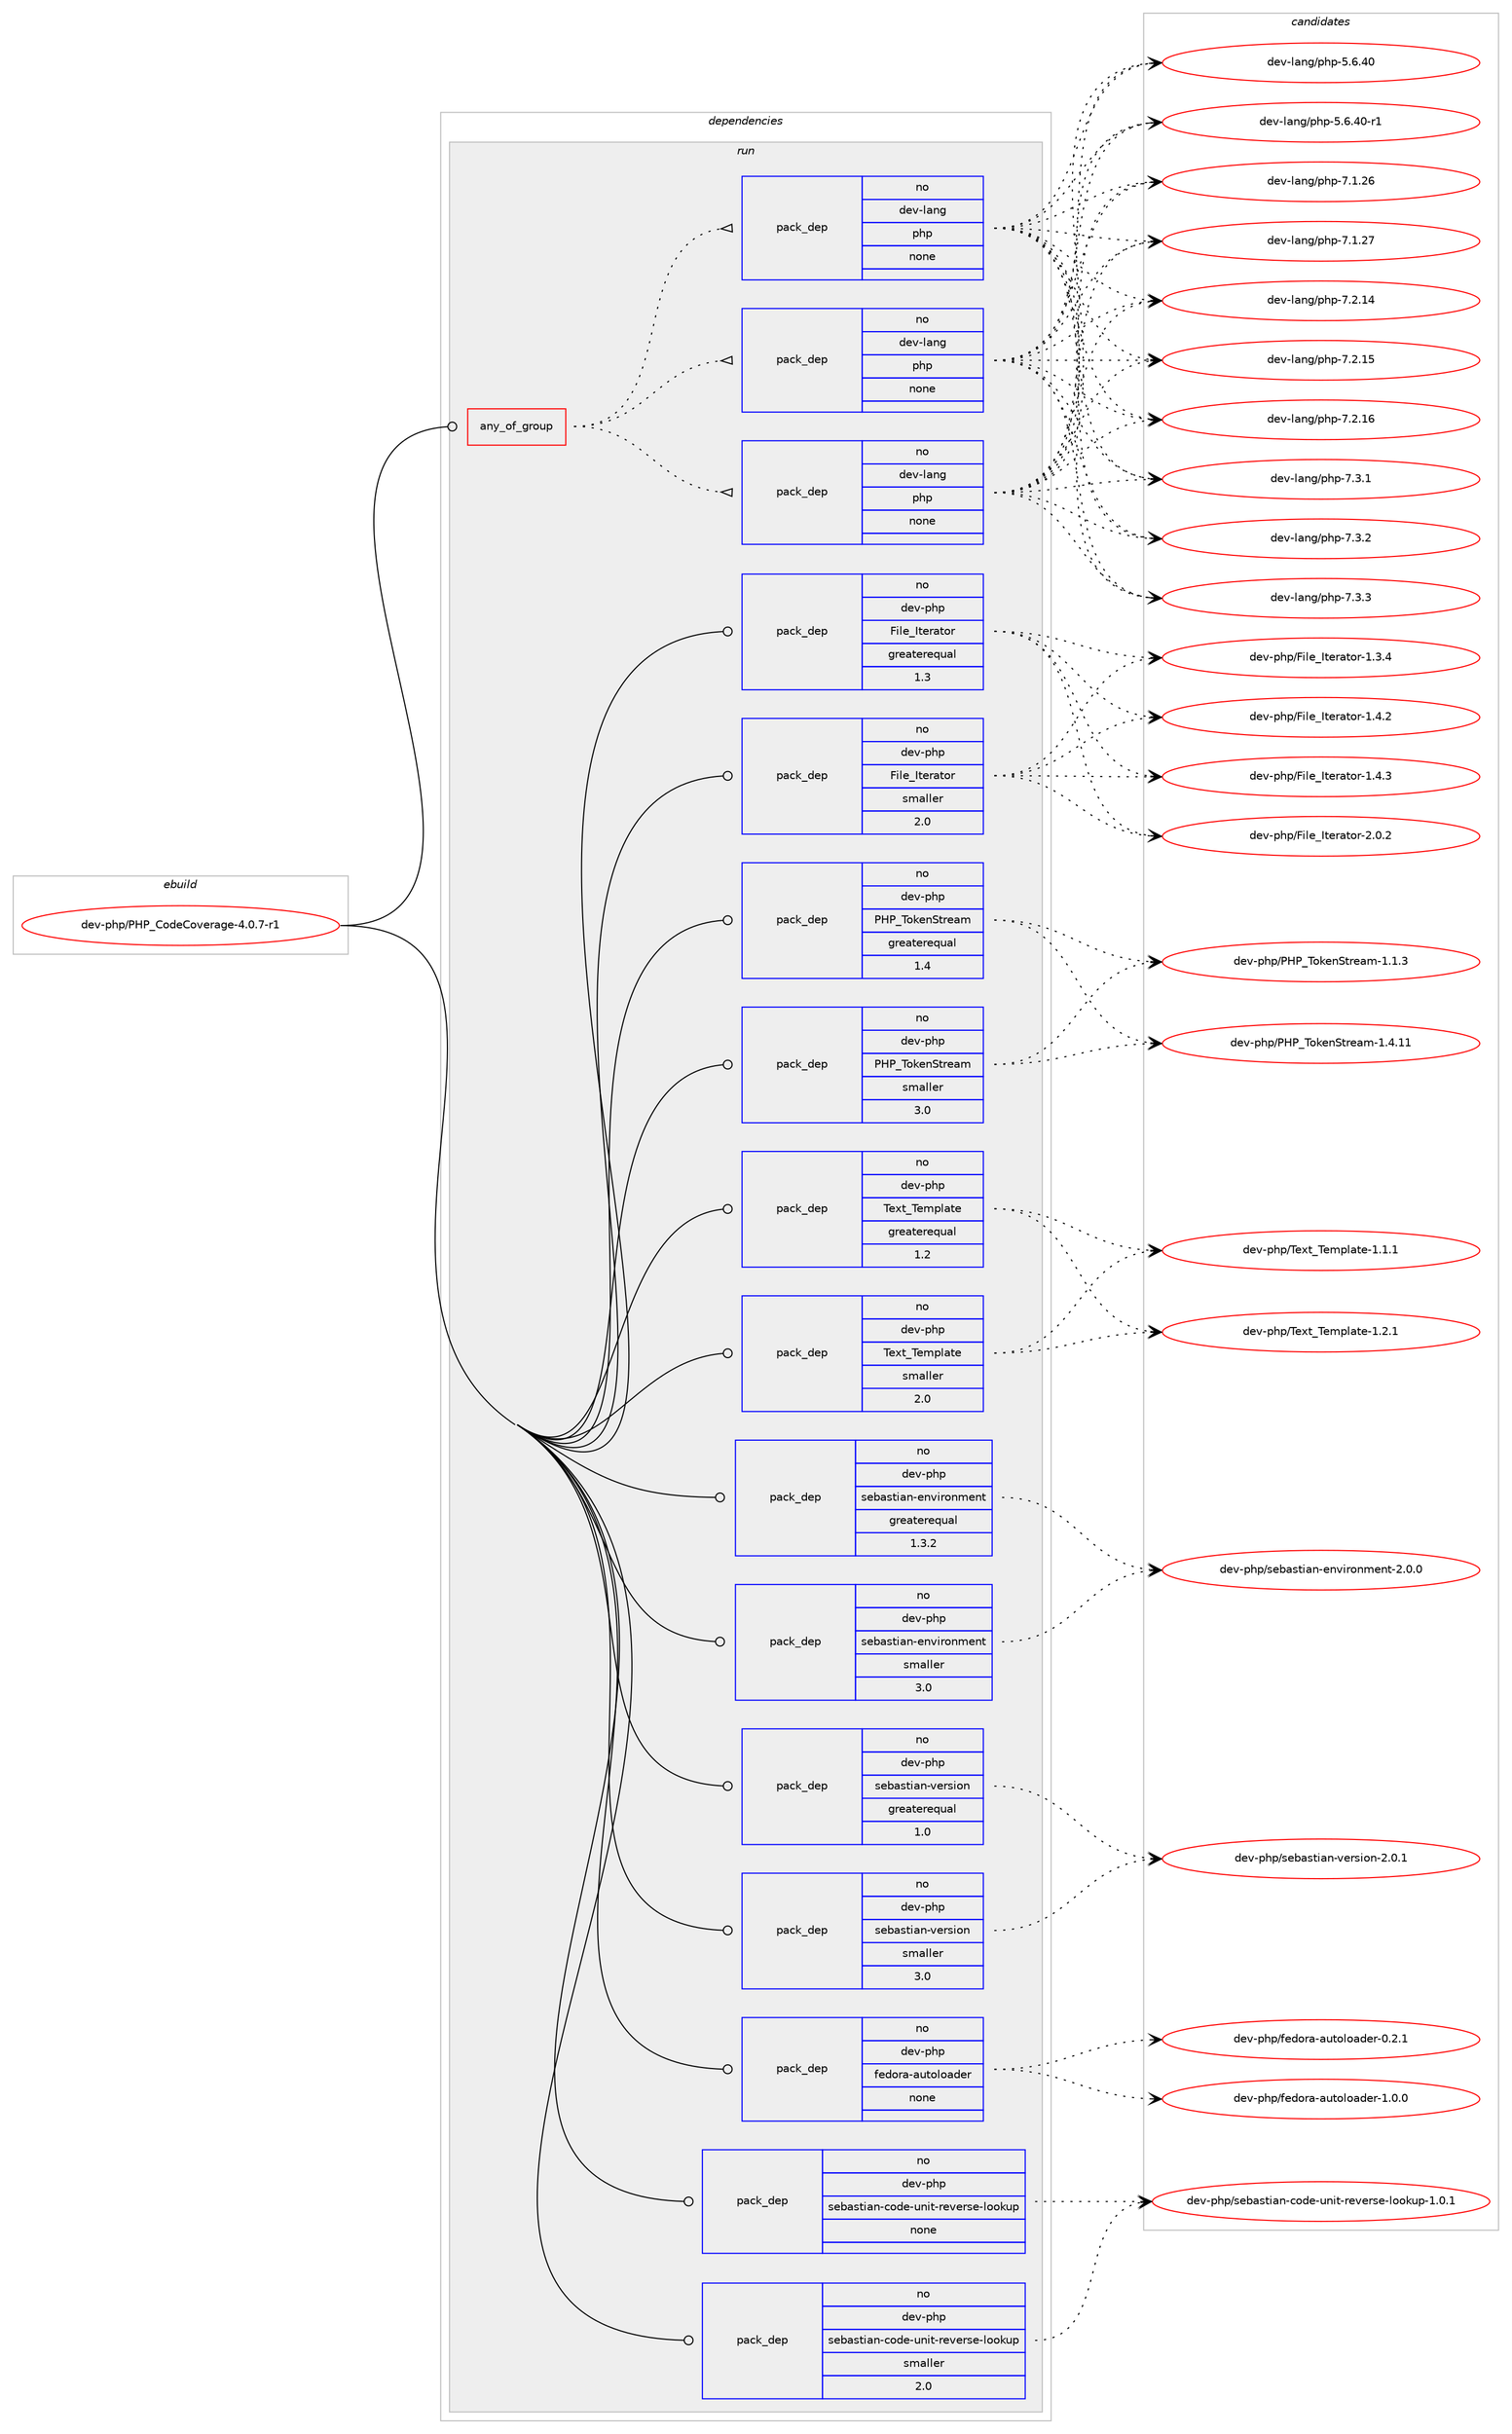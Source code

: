 digraph prolog {

# *************
# Graph options
# *************

newrank=true;
concentrate=true;
compound=true;
graph [rankdir=LR,fontname=Helvetica,fontsize=10,ranksep=1.5];#, ranksep=2.5, nodesep=0.2];
edge  [arrowhead=vee];
node  [fontname=Helvetica,fontsize=10];

# **********
# The ebuild
# **********

subgraph cluster_leftcol {
color=gray;
rank=same;
label=<<i>ebuild</i>>;
id [label="dev-php/PHP_CodeCoverage-4.0.7-r1", color=red, width=4, href="../dev-php/PHP_CodeCoverage-4.0.7-r1.svg"];
}

# ****************
# The dependencies
# ****************

subgraph cluster_midcol {
color=gray;
label=<<i>dependencies</i>>;
subgraph cluster_compile {
fillcolor="#eeeeee";
style=filled;
label=<<i>compile</i>>;
}
subgraph cluster_compileandrun {
fillcolor="#eeeeee";
style=filled;
label=<<i>compile and run</i>>;
}
subgraph cluster_run {
fillcolor="#eeeeee";
style=filled;
label=<<i>run</i>>;
subgraph any22503 {
dependency1392685 [label=<<TABLE BORDER="0" CELLBORDER="1" CELLSPACING="0" CELLPADDING="4"><TR><TD CELLPADDING="10">any_of_group</TD></TR></TABLE>>, shape=none, color=red];subgraph pack1000335 {
dependency1392686 [label=<<TABLE BORDER="0" CELLBORDER="1" CELLSPACING="0" CELLPADDING="4" WIDTH="220"><TR><TD ROWSPAN="6" CELLPADDING="30">pack_dep</TD></TR><TR><TD WIDTH="110">no</TD></TR><TR><TD>dev-lang</TD></TR><TR><TD>php</TD></TR><TR><TD>none</TD></TR><TR><TD></TD></TR></TABLE>>, shape=none, color=blue];
}
dependency1392685:e -> dependency1392686:w [weight=20,style="dotted",arrowhead="oinv"];
subgraph pack1000336 {
dependency1392687 [label=<<TABLE BORDER="0" CELLBORDER="1" CELLSPACING="0" CELLPADDING="4" WIDTH="220"><TR><TD ROWSPAN="6" CELLPADDING="30">pack_dep</TD></TR><TR><TD WIDTH="110">no</TD></TR><TR><TD>dev-lang</TD></TR><TR><TD>php</TD></TR><TR><TD>none</TD></TR><TR><TD></TD></TR></TABLE>>, shape=none, color=blue];
}
dependency1392685:e -> dependency1392687:w [weight=20,style="dotted",arrowhead="oinv"];
subgraph pack1000337 {
dependency1392688 [label=<<TABLE BORDER="0" CELLBORDER="1" CELLSPACING="0" CELLPADDING="4" WIDTH="220"><TR><TD ROWSPAN="6" CELLPADDING="30">pack_dep</TD></TR><TR><TD WIDTH="110">no</TD></TR><TR><TD>dev-lang</TD></TR><TR><TD>php</TD></TR><TR><TD>none</TD></TR><TR><TD></TD></TR></TABLE>>, shape=none, color=blue];
}
dependency1392685:e -> dependency1392688:w [weight=20,style="dotted",arrowhead="oinv"];
}
id:e -> dependency1392685:w [weight=20,style="solid",arrowhead="odot"];
subgraph pack1000338 {
dependency1392689 [label=<<TABLE BORDER="0" CELLBORDER="1" CELLSPACING="0" CELLPADDING="4" WIDTH="220"><TR><TD ROWSPAN="6" CELLPADDING="30">pack_dep</TD></TR><TR><TD WIDTH="110">no</TD></TR><TR><TD>dev-php</TD></TR><TR><TD>File_Iterator</TD></TR><TR><TD>greaterequal</TD></TR><TR><TD>1.3</TD></TR></TABLE>>, shape=none, color=blue];
}
id:e -> dependency1392689:w [weight=20,style="solid",arrowhead="odot"];
subgraph pack1000339 {
dependency1392690 [label=<<TABLE BORDER="0" CELLBORDER="1" CELLSPACING="0" CELLPADDING="4" WIDTH="220"><TR><TD ROWSPAN="6" CELLPADDING="30">pack_dep</TD></TR><TR><TD WIDTH="110">no</TD></TR><TR><TD>dev-php</TD></TR><TR><TD>File_Iterator</TD></TR><TR><TD>smaller</TD></TR><TR><TD>2.0</TD></TR></TABLE>>, shape=none, color=blue];
}
id:e -> dependency1392690:w [weight=20,style="solid",arrowhead="odot"];
subgraph pack1000340 {
dependency1392691 [label=<<TABLE BORDER="0" CELLBORDER="1" CELLSPACING="0" CELLPADDING="4" WIDTH="220"><TR><TD ROWSPAN="6" CELLPADDING="30">pack_dep</TD></TR><TR><TD WIDTH="110">no</TD></TR><TR><TD>dev-php</TD></TR><TR><TD>PHP_TokenStream</TD></TR><TR><TD>greaterequal</TD></TR><TR><TD>1.4</TD></TR></TABLE>>, shape=none, color=blue];
}
id:e -> dependency1392691:w [weight=20,style="solid",arrowhead="odot"];
subgraph pack1000341 {
dependency1392692 [label=<<TABLE BORDER="0" CELLBORDER="1" CELLSPACING="0" CELLPADDING="4" WIDTH="220"><TR><TD ROWSPAN="6" CELLPADDING="30">pack_dep</TD></TR><TR><TD WIDTH="110">no</TD></TR><TR><TD>dev-php</TD></TR><TR><TD>PHP_TokenStream</TD></TR><TR><TD>smaller</TD></TR><TR><TD>3.0</TD></TR></TABLE>>, shape=none, color=blue];
}
id:e -> dependency1392692:w [weight=20,style="solid",arrowhead="odot"];
subgraph pack1000342 {
dependency1392693 [label=<<TABLE BORDER="0" CELLBORDER="1" CELLSPACING="0" CELLPADDING="4" WIDTH="220"><TR><TD ROWSPAN="6" CELLPADDING="30">pack_dep</TD></TR><TR><TD WIDTH="110">no</TD></TR><TR><TD>dev-php</TD></TR><TR><TD>Text_Template</TD></TR><TR><TD>greaterequal</TD></TR><TR><TD>1.2</TD></TR></TABLE>>, shape=none, color=blue];
}
id:e -> dependency1392693:w [weight=20,style="solid",arrowhead="odot"];
subgraph pack1000343 {
dependency1392694 [label=<<TABLE BORDER="0" CELLBORDER="1" CELLSPACING="0" CELLPADDING="4" WIDTH="220"><TR><TD ROWSPAN="6" CELLPADDING="30">pack_dep</TD></TR><TR><TD WIDTH="110">no</TD></TR><TR><TD>dev-php</TD></TR><TR><TD>Text_Template</TD></TR><TR><TD>smaller</TD></TR><TR><TD>2.0</TD></TR></TABLE>>, shape=none, color=blue];
}
id:e -> dependency1392694:w [weight=20,style="solid",arrowhead="odot"];
subgraph pack1000344 {
dependency1392695 [label=<<TABLE BORDER="0" CELLBORDER="1" CELLSPACING="0" CELLPADDING="4" WIDTH="220"><TR><TD ROWSPAN="6" CELLPADDING="30">pack_dep</TD></TR><TR><TD WIDTH="110">no</TD></TR><TR><TD>dev-php</TD></TR><TR><TD>fedora-autoloader</TD></TR><TR><TD>none</TD></TR><TR><TD></TD></TR></TABLE>>, shape=none, color=blue];
}
id:e -> dependency1392695:w [weight=20,style="solid",arrowhead="odot"];
subgraph pack1000345 {
dependency1392696 [label=<<TABLE BORDER="0" CELLBORDER="1" CELLSPACING="0" CELLPADDING="4" WIDTH="220"><TR><TD ROWSPAN="6" CELLPADDING="30">pack_dep</TD></TR><TR><TD WIDTH="110">no</TD></TR><TR><TD>dev-php</TD></TR><TR><TD>sebastian-code-unit-reverse-lookup</TD></TR><TR><TD>none</TD></TR><TR><TD></TD></TR></TABLE>>, shape=none, color=blue];
}
id:e -> dependency1392696:w [weight=20,style="solid",arrowhead="odot"];
subgraph pack1000346 {
dependency1392697 [label=<<TABLE BORDER="0" CELLBORDER="1" CELLSPACING="0" CELLPADDING="4" WIDTH="220"><TR><TD ROWSPAN="6" CELLPADDING="30">pack_dep</TD></TR><TR><TD WIDTH="110">no</TD></TR><TR><TD>dev-php</TD></TR><TR><TD>sebastian-code-unit-reverse-lookup</TD></TR><TR><TD>smaller</TD></TR><TR><TD>2.0</TD></TR></TABLE>>, shape=none, color=blue];
}
id:e -> dependency1392697:w [weight=20,style="solid",arrowhead="odot"];
subgraph pack1000347 {
dependency1392698 [label=<<TABLE BORDER="0" CELLBORDER="1" CELLSPACING="0" CELLPADDING="4" WIDTH="220"><TR><TD ROWSPAN="6" CELLPADDING="30">pack_dep</TD></TR><TR><TD WIDTH="110">no</TD></TR><TR><TD>dev-php</TD></TR><TR><TD>sebastian-environment</TD></TR><TR><TD>greaterequal</TD></TR><TR><TD>1.3.2</TD></TR></TABLE>>, shape=none, color=blue];
}
id:e -> dependency1392698:w [weight=20,style="solid",arrowhead="odot"];
subgraph pack1000348 {
dependency1392699 [label=<<TABLE BORDER="0" CELLBORDER="1" CELLSPACING="0" CELLPADDING="4" WIDTH="220"><TR><TD ROWSPAN="6" CELLPADDING="30">pack_dep</TD></TR><TR><TD WIDTH="110">no</TD></TR><TR><TD>dev-php</TD></TR><TR><TD>sebastian-environment</TD></TR><TR><TD>smaller</TD></TR><TR><TD>3.0</TD></TR></TABLE>>, shape=none, color=blue];
}
id:e -> dependency1392699:w [weight=20,style="solid",arrowhead="odot"];
subgraph pack1000349 {
dependency1392700 [label=<<TABLE BORDER="0" CELLBORDER="1" CELLSPACING="0" CELLPADDING="4" WIDTH="220"><TR><TD ROWSPAN="6" CELLPADDING="30">pack_dep</TD></TR><TR><TD WIDTH="110">no</TD></TR><TR><TD>dev-php</TD></TR><TR><TD>sebastian-version</TD></TR><TR><TD>greaterequal</TD></TR><TR><TD>1.0</TD></TR></TABLE>>, shape=none, color=blue];
}
id:e -> dependency1392700:w [weight=20,style="solid",arrowhead="odot"];
subgraph pack1000350 {
dependency1392701 [label=<<TABLE BORDER="0" CELLBORDER="1" CELLSPACING="0" CELLPADDING="4" WIDTH="220"><TR><TD ROWSPAN="6" CELLPADDING="30">pack_dep</TD></TR><TR><TD WIDTH="110">no</TD></TR><TR><TD>dev-php</TD></TR><TR><TD>sebastian-version</TD></TR><TR><TD>smaller</TD></TR><TR><TD>3.0</TD></TR></TABLE>>, shape=none, color=blue];
}
id:e -> dependency1392701:w [weight=20,style="solid",arrowhead="odot"];
}
}

# **************
# The candidates
# **************

subgraph cluster_choices {
rank=same;
color=gray;
label=<<i>candidates</i>>;

subgraph choice1000335 {
color=black;
nodesep=1;
choice10010111845108971101034711210411245534654465248 [label="dev-lang/php-5.6.40", color=red, width=4,href="../dev-lang/php-5.6.40.svg"];
choice100101118451089711010347112104112455346544652484511449 [label="dev-lang/php-5.6.40-r1", color=red, width=4,href="../dev-lang/php-5.6.40-r1.svg"];
choice10010111845108971101034711210411245554649465054 [label="dev-lang/php-7.1.26", color=red, width=4,href="../dev-lang/php-7.1.26.svg"];
choice10010111845108971101034711210411245554649465055 [label="dev-lang/php-7.1.27", color=red, width=4,href="../dev-lang/php-7.1.27.svg"];
choice10010111845108971101034711210411245554650464952 [label="dev-lang/php-7.2.14", color=red, width=4,href="../dev-lang/php-7.2.14.svg"];
choice10010111845108971101034711210411245554650464953 [label="dev-lang/php-7.2.15", color=red, width=4,href="../dev-lang/php-7.2.15.svg"];
choice10010111845108971101034711210411245554650464954 [label="dev-lang/php-7.2.16", color=red, width=4,href="../dev-lang/php-7.2.16.svg"];
choice100101118451089711010347112104112455546514649 [label="dev-lang/php-7.3.1", color=red, width=4,href="../dev-lang/php-7.3.1.svg"];
choice100101118451089711010347112104112455546514650 [label="dev-lang/php-7.3.2", color=red, width=4,href="../dev-lang/php-7.3.2.svg"];
choice100101118451089711010347112104112455546514651 [label="dev-lang/php-7.3.3", color=red, width=4,href="../dev-lang/php-7.3.3.svg"];
dependency1392686:e -> choice10010111845108971101034711210411245534654465248:w [style=dotted,weight="100"];
dependency1392686:e -> choice100101118451089711010347112104112455346544652484511449:w [style=dotted,weight="100"];
dependency1392686:e -> choice10010111845108971101034711210411245554649465054:w [style=dotted,weight="100"];
dependency1392686:e -> choice10010111845108971101034711210411245554649465055:w [style=dotted,weight="100"];
dependency1392686:e -> choice10010111845108971101034711210411245554650464952:w [style=dotted,weight="100"];
dependency1392686:e -> choice10010111845108971101034711210411245554650464953:w [style=dotted,weight="100"];
dependency1392686:e -> choice10010111845108971101034711210411245554650464954:w [style=dotted,weight="100"];
dependency1392686:e -> choice100101118451089711010347112104112455546514649:w [style=dotted,weight="100"];
dependency1392686:e -> choice100101118451089711010347112104112455546514650:w [style=dotted,weight="100"];
dependency1392686:e -> choice100101118451089711010347112104112455546514651:w [style=dotted,weight="100"];
}
subgraph choice1000336 {
color=black;
nodesep=1;
choice10010111845108971101034711210411245534654465248 [label="dev-lang/php-5.6.40", color=red, width=4,href="../dev-lang/php-5.6.40.svg"];
choice100101118451089711010347112104112455346544652484511449 [label="dev-lang/php-5.6.40-r1", color=red, width=4,href="../dev-lang/php-5.6.40-r1.svg"];
choice10010111845108971101034711210411245554649465054 [label="dev-lang/php-7.1.26", color=red, width=4,href="../dev-lang/php-7.1.26.svg"];
choice10010111845108971101034711210411245554649465055 [label="dev-lang/php-7.1.27", color=red, width=4,href="../dev-lang/php-7.1.27.svg"];
choice10010111845108971101034711210411245554650464952 [label="dev-lang/php-7.2.14", color=red, width=4,href="../dev-lang/php-7.2.14.svg"];
choice10010111845108971101034711210411245554650464953 [label="dev-lang/php-7.2.15", color=red, width=4,href="../dev-lang/php-7.2.15.svg"];
choice10010111845108971101034711210411245554650464954 [label="dev-lang/php-7.2.16", color=red, width=4,href="../dev-lang/php-7.2.16.svg"];
choice100101118451089711010347112104112455546514649 [label="dev-lang/php-7.3.1", color=red, width=4,href="../dev-lang/php-7.3.1.svg"];
choice100101118451089711010347112104112455546514650 [label="dev-lang/php-7.3.2", color=red, width=4,href="../dev-lang/php-7.3.2.svg"];
choice100101118451089711010347112104112455546514651 [label="dev-lang/php-7.3.3", color=red, width=4,href="../dev-lang/php-7.3.3.svg"];
dependency1392687:e -> choice10010111845108971101034711210411245534654465248:w [style=dotted,weight="100"];
dependency1392687:e -> choice100101118451089711010347112104112455346544652484511449:w [style=dotted,weight="100"];
dependency1392687:e -> choice10010111845108971101034711210411245554649465054:w [style=dotted,weight="100"];
dependency1392687:e -> choice10010111845108971101034711210411245554649465055:w [style=dotted,weight="100"];
dependency1392687:e -> choice10010111845108971101034711210411245554650464952:w [style=dotted,weight="100"];
dependency1392687:e -> choice10010111845108971101034711210411245554650464953:w [style=dotted,weight="100"];
dependency1392687:e -> choice10010111845108971101034711210411245554650464954:w [style=dotted,weight="100"];
dependency1392687:e -> choice100101118451089711010347112104112455546514649:w [style=dotted,weight="100"];
dependency1392687:e -> choice100101118451089711010347112104112455546514650:w [style=dotted,weight="100"];
dependency1392687:e -> choice100101118451089711010347112104112455546514651:w [style=dotted,weight="100"];
}
subgraph choice1000337 {
color=black;
nodesep=1;
choice10010111845108971101034711210411245534654465248 [label="dev-lang/php-5.6.40", color=red, width=4,href="../dev-lang/php-5.6.40.svg"];
choice100101118451089711010347112104112455346544652484511449 [label="dev-lang/php-5.6.40-r1", color=red, width=4,href="../dev-lang/php-5.6.40-r1.svg"];
choice10010111845108971101034711210411245554649465054 [label="dev-lang/php-7.1.26", color=red, width=4,href="../dev-lang/php-7.1.26.svg"];
choice10010111845108971101034711210411245554649465055 [label="dev-lang/php-7.1.27", color=red, width=4,href="../dev-lang/php-7.1.27.svg"];
choice10010111845108971101034711210411245554650464952 [label="dev-lang/php-7.2.14", color=red, width=4,href="../dev-lang/php-7.2.14.svg"];
choice10010111845108971101034711210411245554650464953 [label="dev-lang/php-7.2.15", color=red, width=4,href="../dev-lang/php-7.2.15.svg"];
choice10010111845108971101034711210411245554650464954 [label="dev-lang/php-7.2.16", color=red, width=4,href="../dev-lang/php-7.2.16.svg"];
choice100101118451089711010347112104112455546514649 [label="dev-lang/php-7.3.1", color=red, width=4,href="../dev-lang/php-7.3.1.svg"];
choice100101118451089711010347112104112455546514650 [label="dev-lang/php-7.3.2", color=red, width=4,href="../dev-lang/php-7.3.2.svg"];
choice100101118451089711010347112104112455546514651 [label="dev-lang/php-7.3.3", color=red, width=4,href="../dev-lang/php-7.3.3.svg"];
dependency1392688:e -> choice10010111845108971101034711210411245534654465248:w [style=dotted,weight="100"];
dependency1392688:e -> choice100101118451089711010347112104112455346544652484511449:w [style=dotted,weight="100"];
dependency1392688:e -> choice10010111845108971101034711210411245554649465054:w [style=dotted,weight="100"];
dependency1392688:e -> choice10010111845108971101034711210411245554649465055:w [style=dotted,weight="100"];
dependency1392688:e -> choice10010111845108971101034711210411245554650464952:w [style=dotted,weight="100"];
dependency1392688:e -> choice10010111845108971101034711210411245554650464953:w [style=dotted,weight="100"];
dependency1392688:e -> choice10010111845108971101034711210411245554650464954:w [style=dotted,weight="100"];
dependency1392688:e -> choice100101118451089711010347112104112455546514649:w [style=dotted,weight="100"];
dependency1392688:e -> choice100101118451089711010347112104112455546514650:w [style=dotted,weight="100"];
dependency1392688:e -> choice100101118451089711010347112104112455546514651:w [style=dotted,weight="100"];
}
subgraph choice1000338 {
color=black;
nodesep=1;
choice100101118451121041124770105108101957311610111497116111114454946514652 [label="dev-php/File_Iterator-1.3.4", color=red, width=4,href="../dev-php/File_Iterator-1.3.4.svg"];
choice100101118451121041124770105108101957311610111497116111114454946524650 [label="dev-php/File_Iterator-1.4.2", color=red, width=4,href="../dev-php/File_Iterator-1.4.2.svg"];
choice100101118451121041124770105108101957311610111497116111114454946524651 [label="dev-php/File_Iterator-1.4.3", color=red, width=4,href="../dev-php/File_Iterator-1.4.3.svg"];
choice100101118451121041124770105108101957311610111497116111114455046484650 [label="dev-php/File_Iterator-2.0.2", color=red, width=4,href="../dev-php/File_Iterator-2.0.2.svg"];
dependency1392689:e -> choice100101118451121041124770105108101957311610111497116111114454946514652:w [style=dotted,weight="100"];
dependency1392689:e -> choice100101118451121041124770105108101957311610111497116111114454946524650:w [style=dotted,weight="100"];
dependency1392689:e -> choice100101118451121041124770105108101957311610111497116111114454946524651:w [style=dotted,weight="100"];
dependency1392689:e -> choice100101118451121041124770105108101957311610111497116111114455046484650:w [style=dotted,weight="100"];
}
subgraph choice1000339 {
color=black;
nodesep=1;
choice100101118451121041124770105108101957311610111497116111114454946514652 [label="dev-php/File_Iterator-1.3.4", color=red, width=4,href="../dev-php/File_Iterator-1.3.4.svg"];
choice100101118451121041124770105108101957311610111497116111114454946524650 [label="dev-php/File_Iterator-1.4.2", color=red, width=4,href="../dev-php/File_Iterator-1.4.2.svg"];
choice100101118451121041124770105108101957311610111497116111114454946524651 [label="dev-php/File_Iterator-1.4.3", color=red, width=4,href="../dev-php/File_Iterator-1.4.3.svg"];
choice100101118451121041124770105108101957311610111497116111114455046484650 [label="dev-php/File_Iterator-2.0.2", color=red, width=4,href="../dev-php/File_Iterator-2.0.2.svg"];
dependency1392690:e -> choice100101118451121041124770105108101957311610111497116111114454946514652:w [style=dotted,weight="100"];
dependency1392690:e -> choice100101118451121041124770105108101957311610111497116111114454946524650:w [style=dotted,weight="100"];
dependency1392690:e -> choice100101118451121041124770105108101957311610111497116111114454946524651:w [style=dotted,weight="100"];
dependency1392690:e -> choice100101118451121041124770105108101957311610111497116111114455046484650:w [style=dotted,weight="100"];
}
subgraph choice1000340 {
color=black;
nodesep=1;
choice100101118451121041124780728095841111071011108311611410197109454946494651 [label="dev-php/PHP_TokenStream-1.1.3", color=red, width=4,href="../dev-php/PHP_TokenStream-1.1.3.svg"];
choice10010111845112104112478072809584111107101110831161141019710945494652464949 [label="dev-php/PHP_TokenStream-1.4.11", color=red, width=4,href="../dev-php/PHP_TokenStream-1.4.11.svg"];
dependency1392691:e -> choice100101118451121041124780728095841111071011108311611410197109454946494651:w [style=dotted,weight="100"];
dependency1392691:e -> choice10010111845112104112478072809584111107101110831161141019710945494652464949:w [style=dotted,weight="100"];
}
subgraph choice1000341 {
color=black;
nodesep=1;
choice100101118451121041124780728095841111071011108311611410197109454946494651 [label="dev-php/PHP_TokenStream-1.1.3", color=red, width=4,href="../dev-php/PHP_TokenStream-1.1.3.svg"];
choice10010111845112104112478072809584111107101110831161141019710945494652464949 [label="dev-php/PHP_TokenStream-1.4.11", color=red, width=4,href="../dev-php/PHP_TokenStream-1.4.11.svg"];
dependency1392692:e -> choice100101118451121041124780728095841111071011108311611410197109454946494651:w [style=dotted,weight="100"];
dependency1392692:e -> choice10010111845112104112478072809584111107101110831161141019710945494652464949:w [style=dotted,weight="100"];
}
subgraph choice1000342 {
color=black;
nodesep=1;
choice100101118451121041124784101120116958410110911210897116101454946494649 [label="dev-php/Text_Template-1.1.1", color=red, width=4,href="../dev-php/Text_Template-1.1.1.svg"];
choice100101118451121041124784101120116958410110911210897116101454946504649 [label="dev-php/Text_Template-1.2.1", color=red, width=4,href="../dev-php/Text_Template-1.2.1.svg"];
dependency1392693:e -> choice100101118451121041124784101120116958410110911210897116101454946494649:w [style=dotted,weight="100"];
dependency1392693:e -> choice100101118451121041124784101120116958410110911210897116101454946504649:w [style=dotted,weight="100"];
}
subgraph choice1000343 {
color=black;
nodesep=1;
choice100101118451121041124784101120116958410110911210897116101454946494649 [label="dev-php/Text_Template-1.1.1", color=red, width=4,href="../dev-php/Text_Template-1.1.1.svg"];
choice100101118451121041124784101120116958410110911210897116101454946504649 [label="dev-php/Text_Template-1.2.1", color=red, width=4,href="../dev-php/Text_Template-1.2.1.svg"];
dependency1392694:e -> choice100101118451121041124784101120116958410110911210897116101454946494649:w [style=dotted,weight="100"];
dependency1392694:e -> choice100101118451121041124784101120116958410110911210897116101454946504649:w [style=dotted,weight="100"];
}
subgraph choice1000344 {
color=black;
nodesep=1;
choice100101118451121041124710210110011111497459711711611110811197100101114454846504649 [label="dev-php/fedora-autoloader-0.2.1", color=red, width=4,href="../dev-php/fedora-autoloader-0.2.1.svg"];
choice100101118451121041124710210110011111497459711711611110811197100101114454946484648 [label="dev-php/fedora-autoloader-1.0.0", color=red, width=4,href="../dev-php/fedora-autoloader-1.0.0.svg"];
dependency1392695:e -> choice100101118451121041124710210110011111497459711711611110811197100101114454846504649:w [style=dotted,weight="100"];
dependency1392695:e -> choice100101118451121041124710210110011111497459711711611110811197100101114454946484648:w [style=dotted,weight="100"];
}
subgraph choice1000345 {
color=black;
nodesep=1;
choice10010111845112104112471151019897115116105971104599111100101451171101051164511410111810111411510145108111111107117112454946484649 [label="dev-php/sebastian-code-unit-reverse-lookup-1.0.1", color=red, width=4,href="../dev-php/sebastian-code-unit-reverse-lookup-1.0.1.svg"];
dependency1392696:e -> choice10010111845112104112471151019897115116105971104599111100101451171101051164511410111810111411510145108111111107117112454946484649:w [style=dotted,weight="100"];
}
subgraph choice1000346 {
color=black;
nodesep=1;
choice10010111845112104112471151019897115116105971104599111100101451171101051164511410111810111411510145108111111107117112454946484649 [label="dev-php/sebastian-code-unit-reverse-lookup-1.0.1", color=red, width=4,href="../dev-php/sebastian-code-unit-reverse-lookup-1.0.1.svg"];
dependency1392697:e -> choice10010111845112104112471151019897115116105971104599111100101451171101051164511410111810111411510145108111111107117112454946484649:w [style=dotted,weight="100"];
}
subgraph choice1000347 {
color=black;
nodesep=1;
choice100101118451121041124711510198971151161059711045101110118105114111110109101110116455046484648 [label="dev-php/sebastian-environment-2.0.0", color=red, width=4,href="../dev-php/sebastian-environment-2.0.0.svg"];
dependency1392698:e -> choice100101118451121041124711510198971151161059711045101110118105114111110109101110116455046484648:w [style=dotted,weight="100"];
}
subgraph choice1000348 {
color=black;
nodesep=1;
choice100101118451121041124711510198971151161059711045101110118105114111110109101110116455046484648 [label="dev-php/sebastian-environment-2.0.0", color=red, width=4,href="../dev-php/sebastian-environment-2.0.0.svg"];
dependency1392699:e -> choice100101118451121041124711510198971151161059711045101110118105114111110109101110116455046484648:w [style=dotted,weight="100"];
}
subgraph choice1000349 {
color=black;
nodesep=1;
choice100101118451121041124711510198971151161059711045118101114115105111110455046484649 [label="dev-php/sebastian-version-2.0.1", color=red, width=4,href="../dev-php/sebastian-version-2.0.1.svg"];
dependency1392700:e -> choice100101118451121041124711510198971151161059711045118101114115105111110455046484649:w [style=dotted,weight="100"];
}
subgraph choice1000350 {
color=black;
nodesep=1;
choice100101118451121041124711510198971151161059711045118101114115105111110455046484649 [label="dev-php/sebastian-version-2.0.1", color=red, width=4,href="../dev-php/sebastian-version-2.0.1.svg"];
dependency1392701:e -> choice100101118451121041124711510198971151161059711045118101114115105111110455046484649:w [style=dotted,weight="100"];
}
}

}
